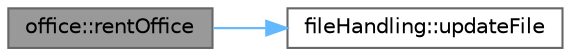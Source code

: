 digraph "office::rentOffice"
{
 // LATEX_PDF_SIZE
  bgcolor="transparent";
  edge [fontname=Helvetica,fontsize=10,labelfontname=Helvetica,labelfontsize=10];
  node [fontname=Helvetica,fontsize=10,shape=box,height=0.2,width=0.4];
  rankdir="LR";
  Node1 [id="Node000001",label="office::rentOffice",height=0.2,width=0.4,color="gray40", fillcolor="grey60", style="filled", fontcolor="black",tooltip="Rents an office to a specified client."];
  Node1 -> Node2 [id="edge1_Node000001_Node000002",color="steelblue1",style="solid",tooltip=" "];
  Node2 [id="Node000002",label="fileHandling::updateFile",height=0.2,width=0.4,color="grey40", fillcolor="white", style="filled",URL="$classfile_handling.html#a271d0f0d252d2edb318046e497b1ebac",tooltip=" "];
}
